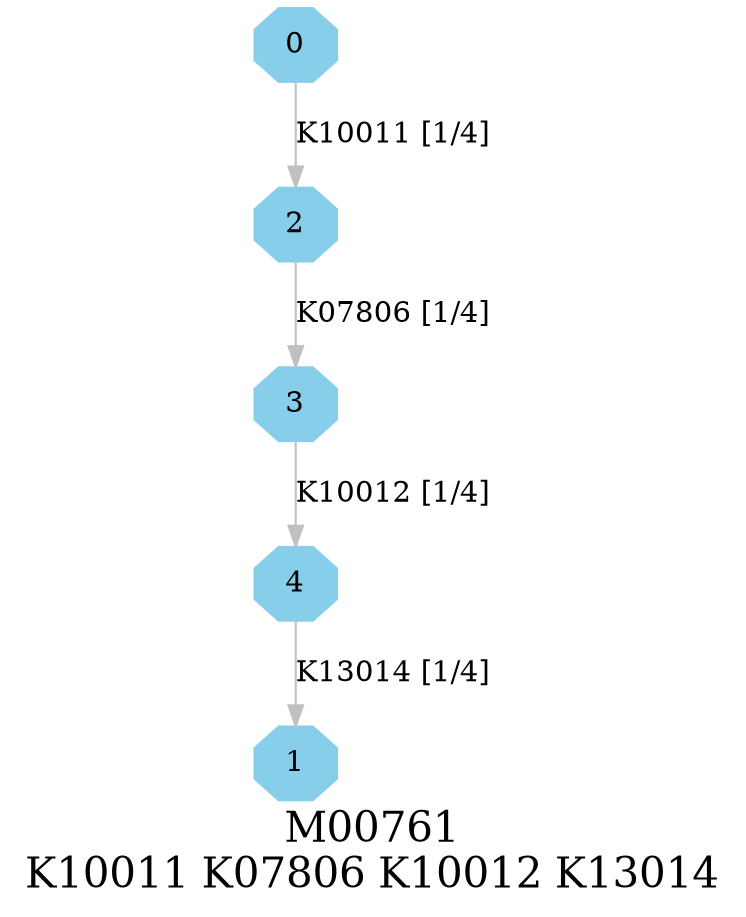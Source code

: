 digraph G {
graph [label="M00761
K10011 K07806 K10012 K13014",fontsize=20];
node [shape=box,style=filled];
edge [len=3,color=grey];
{node [width=.3,height=.3,shape=octagon,style=filled,color=skyblue] 0 1 2 3 4 }
0 -> 2 [label="K10011 [1/4]"];
2 -> 3 [label="K07806 [1/4]"];
3 -> 4 [label="K10012 [1/4]"];
4 -> 1 [label="K13014 [1/4]"];
}